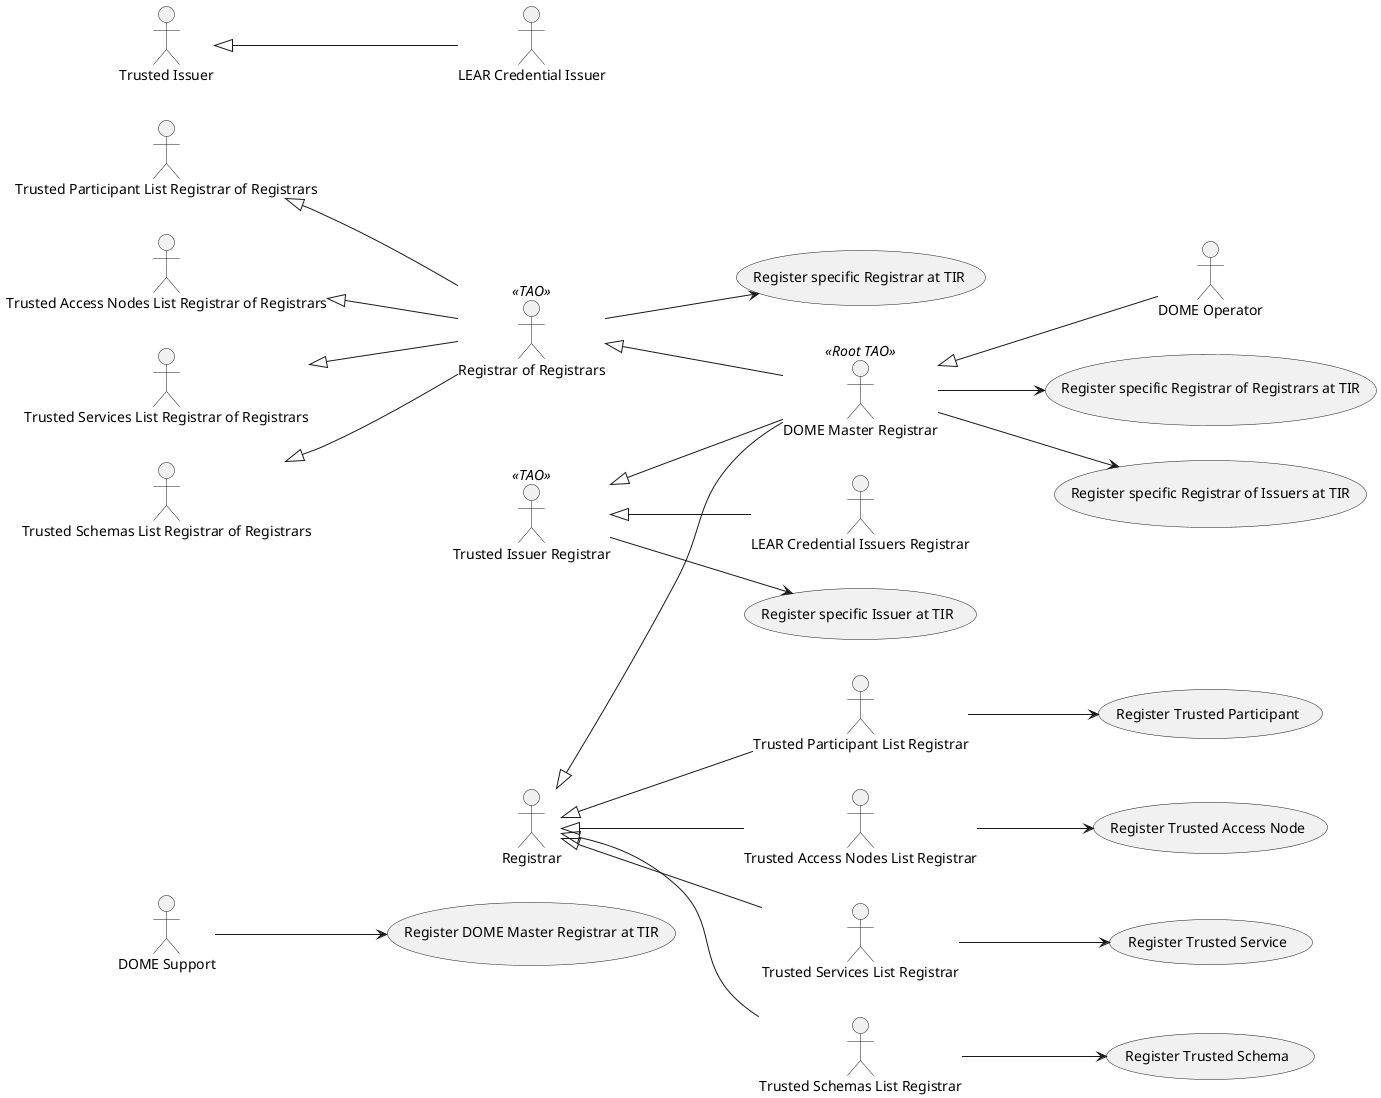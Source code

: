 @startuml useCaseDiagram
left to right direction
!define RECTANGLE class

actor "DOME Support" as domeSupport 
actor "DOME Master Registrar" <<Root TAO>> as  domeMasterResgistrar
actor "DOME Operator" as domeOp
actor "Registrar of Registrars" <<TAO>> as registrarOfRegistrars
actor "Trusted Participant List Registrar of Registrars" as tplRegistrarOfRegistrars
actor "Trusted Access Nodes List Registrar of Registrars" as tanlRegistrarOfRegistrars
actor "Trusted Services List Registrar of Registrars" as tslRegistrarOfRegistrars
actor "Trusted Schemas List Registrar of Registrars" as tschemaslRegistrarOfRegistrars
tplRegistrarOfRegistrars <|-- registrarOfRegistrars
tanlRegistrarOfRegistrars <|-- registrarOfRegistrars
tslRegistrarOfRegistrars <|-- registrarOfRegistrars
tschemaslRegistrarOfRegistrars <|-- registrarOfRegistrars
actor "Trusted Issuer Registrar" <<TAO>> as tiRegistrar
actor "LEAR Credential Issuers Registrar" as lcilRegistrar
tiRegistrar <|-- lcilRegistrar 

actor "Registrar" as registrar 
actor "Trusted Participant List Registrar" as tplRegistrar 
actor "Trusted Access Nodes List Registrar" as tanlRegistrar 
actor "Trusted Services List Registrar" as tslRegistrar 
actor "Trusted Schemas List Registrar" as tschemaslRegistrar
registrar <|-- tplRegistrar 
registrar <|-- tanlRegistrar 
registrar <|-- tslRegistrar 
registrar <|-- tschemaslRegistrar
actor "Trusted Issuer" as ti
actor "LEAR Credential Issuer" as learCredentialIssuer 
ti <|-- learCredentialIssuer 

domeMasterResgistrar <|-- domeOp
registrarOfRegistrars <|-- domeMasterResgistrar
registrar <|-- domeMasterResgistrar
tiRegistrar <|-- domeMasterResgistrar

usecase "Register DOME Master Registrar at TIR" as registerRootTAO
usecase "Register specific Registrar of Registrars at TIR" as registerTAO 
usecase "Register specific Registrar of Issuers at TIR" as registerTAOIssuers
usecase "Register specific Registrar at TIR" as registerRegistrar
usecase "Register specific Issuer at TIR" as registerIssuer

domeSupport --> registerRootTAO
domeMasterResgistrar --> registerTAO
domeMasterResgistrar --> registerTAOIssuers

registrarOfRegistrars --> registerRegistrar 
tiRegistrar --> registerIssuer




usecase "Register Trusted Participant" as registerParticipant
usecase "Register Trusted Access Node" as registerAccessNode
usecase "Register Trusted Service" as registerService
usecase "Register Trusted Schema" as registerSchema

tplRegistrar --> registerParticipant
tanlRegistrar --> registerAccessNode
tslRegistrar --> registerService
tschemaslRegistrar --> registerSchema




@enduml
